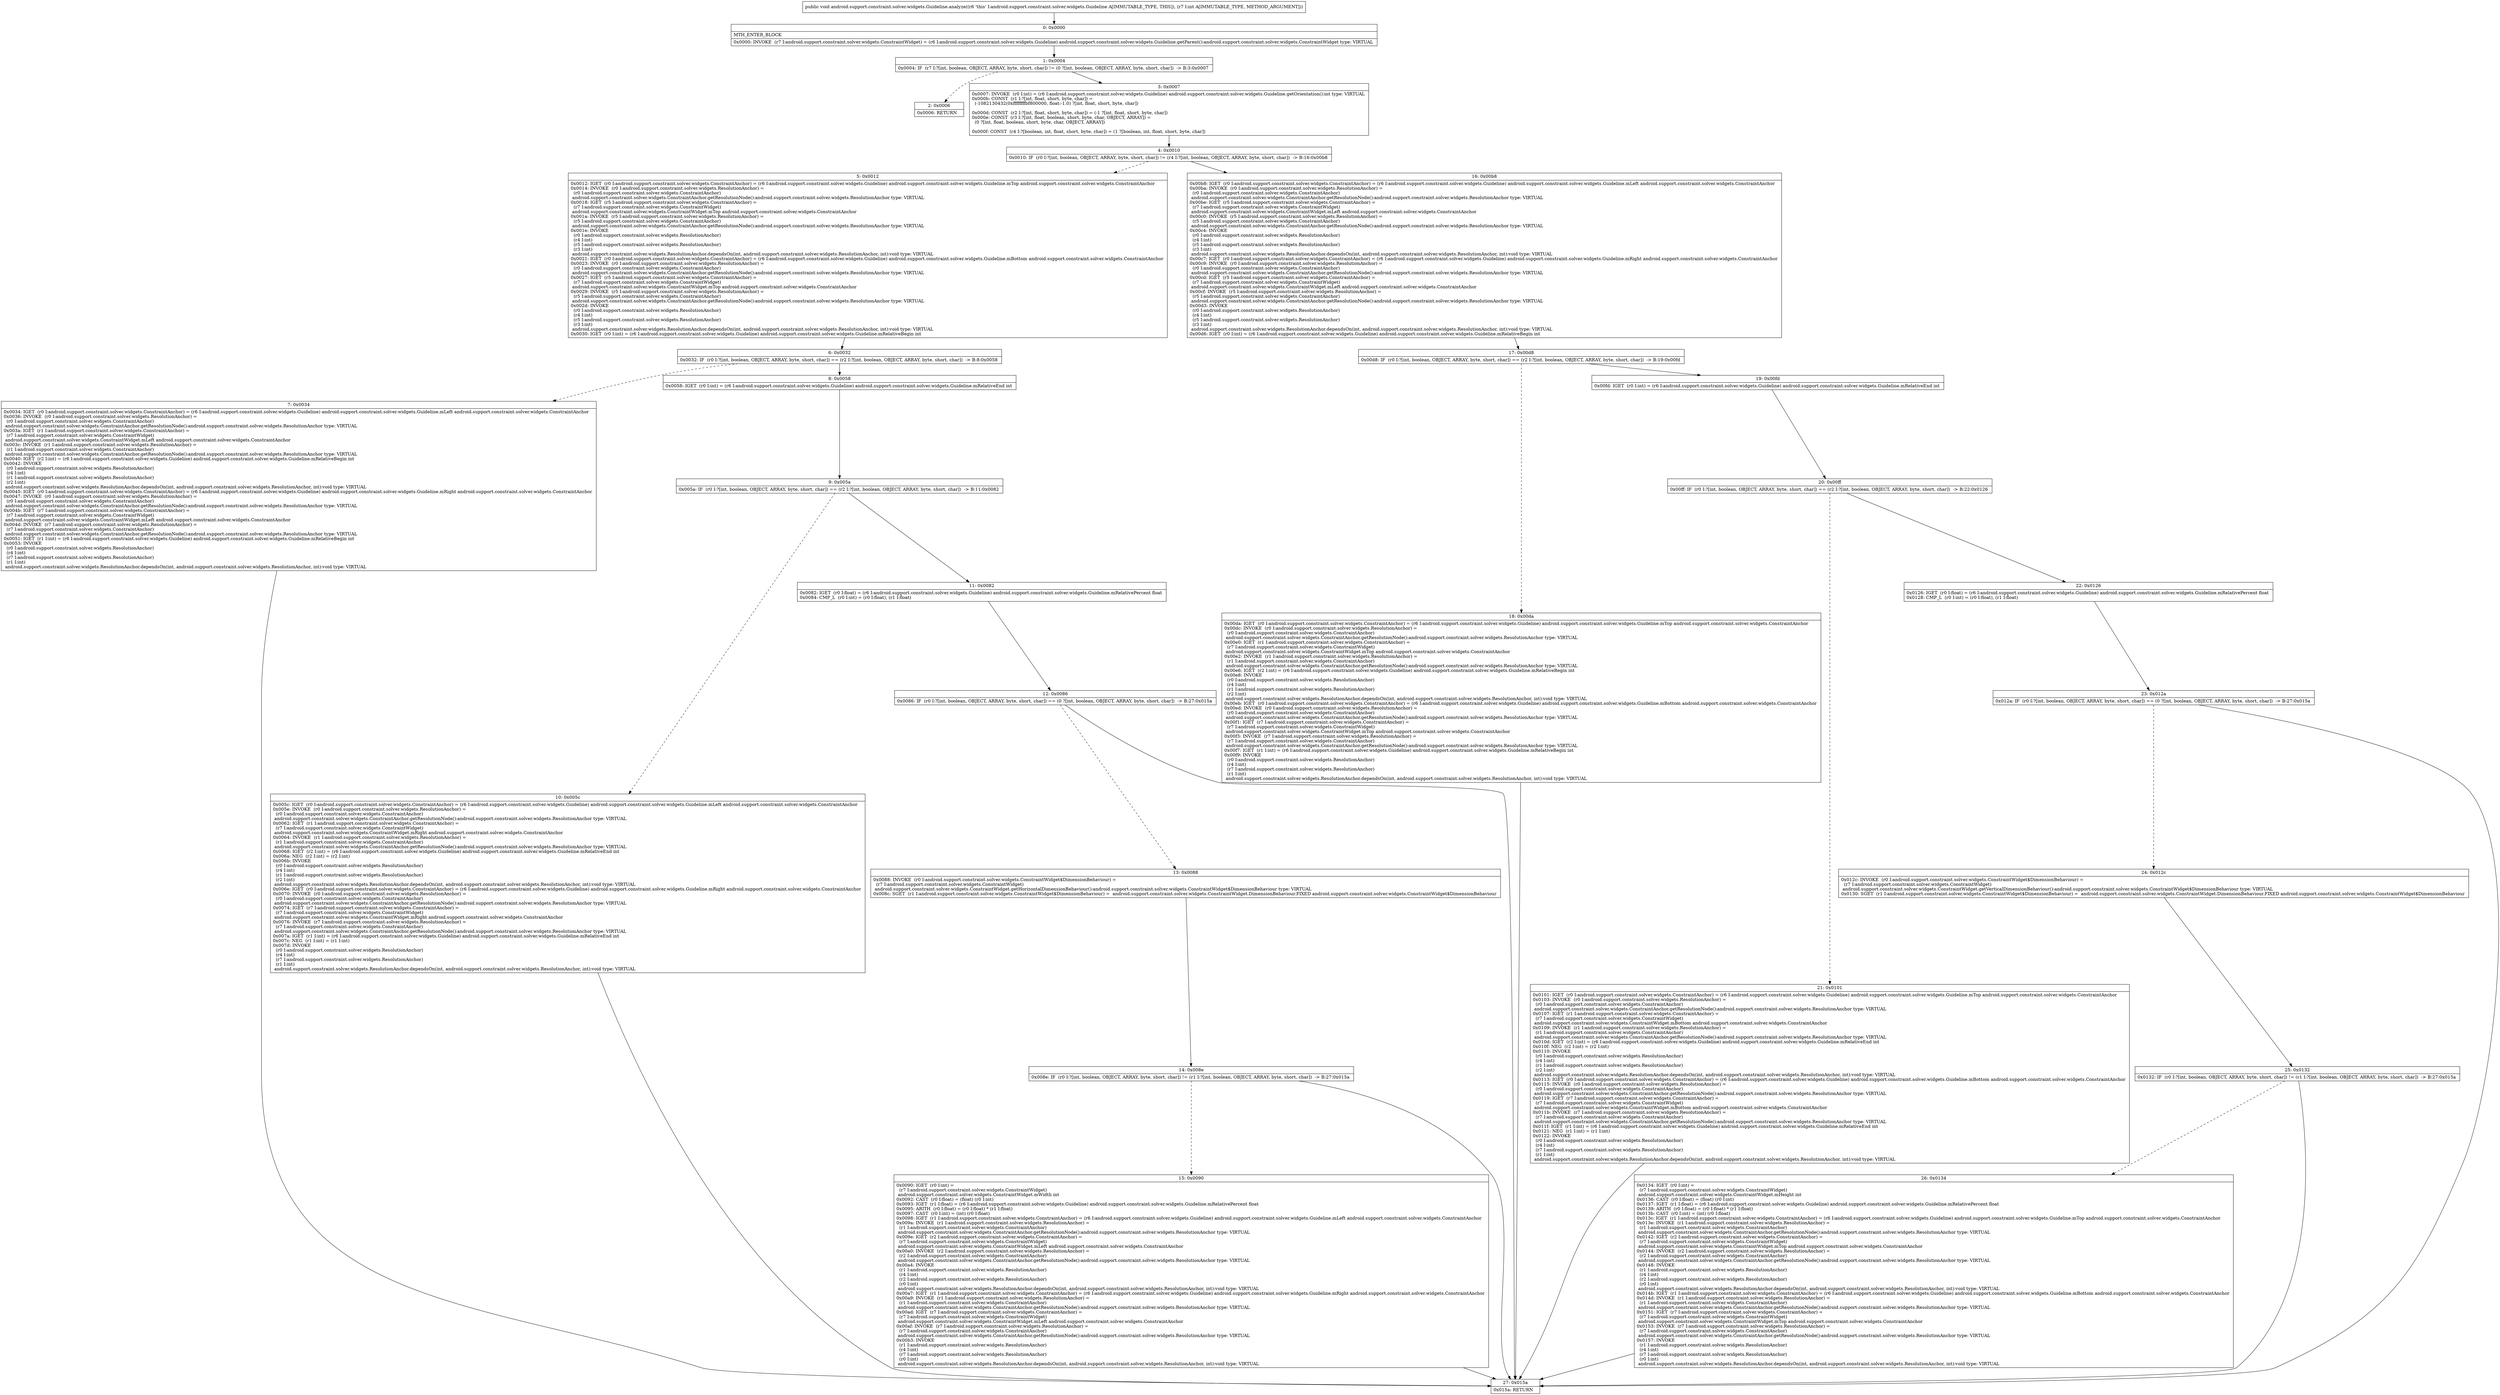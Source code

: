 digraph "CFG forandroid.support.constraint.solver.widgets.Guideline.analyze(I)V" {
Node_0 [shape=record,label="{0\:\ 0x0000|MTH_ENTER_BLOCK\l|0x0000: INVOKE  (r7 I:android.support.constraint.solver.widgets.ConstraintWidget) = (r6 I:android.support.constraint.solver.widgets.Guideline) android.support.constraint.solver.widgets.Guideline.getParent():android.support.constraint.solver.widgets.ConstraintWidget type: VIRTUAL \l}"];
Node_1 [shape=record,label="{1\:\ 0x0004|0x0004: IF  (r7 I:?[int, boolean, OBJECT, ARRAY, byte, short, char]) != (0 ?[int, boolean, OBJECT, ARRAY, byte, short, char])  \-\> B:3:0x0007 \l}"];
Node_2 [shape=record,label="{2\:\ 0x0006|0x0006: RETURN   \l}"];
Node_3 [shape=record,label="{3\:\ 0x0007|0x0007: INVOKE  (r0 I:int) = (r6 I:android.support.constraint.solver.widgets.Guideline) android.support.constraint.solver.widgets.Guideline.getOrientation():int type: VIRTUAL \l0x000b: CONST  (r1 I:?[int, float, short, byte, char]) = \l  (\-1082130432(0xffffffffbf800000, float:\-1.0) ?[int, float, short, byte, char])\l \l0x000d: CONST  (r2 I:?[int, float, short, byte, char]) = (\-1 ?[int, float, short, byte, char]) \l0x000e: CONST  (r3 I:?[int, float, boolean, short, byte, char, OBJECT, ARRAY]) = \l  (0 ?[int, float, boolean, short, byte, char, OBJECT, ARRAY])\l \l0x000f: CONST  (r4 I:?[boolean, int, float, short, byte, char]) = (1 ?[boolean, int, float, short, byte, char]) \l}"];
Node_4 [shape=record,label="{4\:\ 0x0010|0x0010: IF  (r0 I:?[int, boolean, OBJECT, ARRAY, byte, short, char]) != (r4 I:?[int, boolean, OBJECT, ARRAY, byte, short, char])  \-\> B:16:0x00b8 \l}"];
Node_5 [shape=record,label="{5\:\ 0x0012|0x0012: IGET  (r0 I:android.support.constraint.solver.widgets.ConstraintAnchor) = (r6 I:android.support.constraint.solver.widgets.Guideline) android.support.constraint.solver.widgets.Guideline.mTop android.support.constraint.solver.widgets.ConstraintAnchor \l0x0014: INVOKE  (r0 I:android.support.constraint.solver.widgets.ResolutionAnchor) = \l  (r0 I:android.support.constraint.solver.widgets.ConstraintAnchor)\l android.support.constraint.solver.widgets.ConstraintAnchor.getResolutionNode():android.support.constraint.solver.widgets.ResolutionAnchor type: VIRTUAL \l0x0018: IGET  (r5 I:android.support.constraint.solver.widgets.ConstraintAnchor) = \l  (r7 I:android.support.constraint.solver.widgets.ConstraintWidget)\l android.support.constraint.solver.widgets.ConstraintWidget.mTop android.support.constraint.solver.widgets.ConstraintAnchor \l0x001a: INVOKE  (r5 I:android.support.constraint.solver.widgets.ResolutionAnchor) = \l  (r5 I:android.support.constraint.solver.widgets.ConstraintAnchor)\l android.support.constraint.solver.widgets.ConstraintAnchor.getResolutionNode():android.support.constraint.solver.widgets.ResolutionAnchor type: VIRTUAL \l0x001e: INVOKE  \l  (r0 I:android.support.constraint.solver.widgets.ResolutionAnchor)\l  (r4 I:int)\l  (r5 I:android.support.constraint.solver.widgets.ResolutionAnchor)\l  (r3 I:int)\l android.support.constraint.solver.widgets.ResolutionAnchor.dependsOn(int, android.support.constraint.solver.widgets.ResolutionAnchor, int):void type: VIRTUAL \l0x0021: IGET  (r0 I:android.support.constraint.solver.widgets.ConstraintAnchor) = (r6 I:android.support.constraint.solver.widgets.Guideline) android.support.constraint.solver.widgets.Guideline.mBottom android.support.constraint.solver.widgets.ConstraintAnchor \l0x0023: INVOKE  (r0 I:android.support.constraint.solver.widgets.ResolutionAnchor) = \l  (r0 I:android.support.constraint.solver.widgets.ConstraintAnchor)\l android.support.constraint.solver.widgets.ConstraintAnchor.getResolutionNode():android.support.constraint.solver.widgets.ResolutionAnchor type: VIRTUAL \l0x0027: IGET  (r5 I:android.support.constraint.solver.widgets.ConstraintAnchor) = \l  (r7 I:android.support.constraint.solver.widgets.ConstraintWidget)\l android.support.constraint.solver.widgets.ConstraintWidget.mTop android.support.constraint.solver.widgets.ConstraintAnchor \l0x0029: INVOKE  (r5 I:android.support.constraint.solver.widgets.ResolutionAnchor) = \l  (r5 I:android.support.constraint.solver.widgets.ConstraintAnchor)\l android.support.constraint.solver.widgets.ConstraintAnchor.getResolutionNode():android.support.constraint.solver.widgets.ResolutionAnchor type: VIRTUAL \l0x002d: INVOKE  \l  (r0 I:android.support.constraint.solver.widgets.ResolutionAnchor)\l  (r4 I:int)\l  (r5 I:android.support.constraint.solver.widgets.ResolutionAnchor)\l  (r3 I:int)\l android.support.constraint.solver.widgets.ResolutionAnchor.dependsOn(int, android.support.constraint.solver.widgets.ResolutionAnchor, int):void type: VIRTUAL \l0x0030: IGET  (r0 I:int) = (r6 I:android.support.constraint.solver.widgets.Guideline) android.support.constraint.solver.widgets.Guideline.mRelativeBegin int \l}"];
Node_6 [shape=record,label="{6\:\ 0x0032|0x0032: IF  (r0 I:?[int, boolean, OBJECT, ARRAY, byte, short, char]) == (r2 I:?[int, boolean, OBJECT, ARRAY, byte, short, char])  \-\> B:8:0x0058 \l}"];
Node_7 [shape=record,label="{7\:\ 0x0034|0x0034: IGET  (r0 I:android.support.constraint.solver.widgets.ConstraintAnchor) = (r6 I:android.support.constraint.solver.widgets.Guideline) android.support.constraint.solver.widgets.Guideline.mLeft android.support.constraint.solver.widgets.ConstraintAnchor \l0x0036: INVOKE  (r0 I:android.support.constraint.solver.widgets.ResolutionAnchor) = \l  (r0 I:android.support.constraint.solver.widgets.ConstraintAnchor)\l android.support.constraint.solver.widgets.ConstraintAnchor.getResolutionNode():android.support.constraint.solver.widgets.ResolutionAnchor type: VIRTUAL \l0x003a: IGET  (r1 I:android.support.constraint.solver.widgets.ConstraintAnchor) = \l  (r7 I:android.support.constraint.solver.widgets.ConstraintWidget)\l android.support.constraint.solver.widgets.ConstraintWidget.mLeft android.support.constraint.solver.widgets.ConstraintAnchor \l0x003c: INVOKE  (r1 I:android.support.constraint.solver.widgets.ResolutionAnchor) = \l  (r1 I:android.support.constraint.solver.widgets.ConstraintAnchor)\l android.support.constraint.solver.widgets.ConstraintAnchor.getResolutionNode():android.support.constraint.solver.widgets.ResolutionAnchor type: VIRTUAL \l0x0040: IGET  (r2 I:int) = (r6 I:android.support.constraint.solver.widgets.Guideline) android.support.constraint.solver.widgets.Guideline.mRelativeBegin int \l0x0042: INVOKE  \l  (r0 I:android.support.constraint.solver.widgets.ResolutionAnchor)\l  (r4 I:int)\l  (r1 I:android.support.constraint.solver.widgets.ResolutionAnchor)\l  (r2 I:int)\l android.support.constraint.solver.widgets.ResolutionAnchor.dependsOn(int, android.support.constraint.solver.widgets.ResolutionAnchor, int):void type: VIRTUAL \l0x0045: IGET  (r0 I:android.support.constraint.solver.widgets.ConstraintAnchor) = (r6 I:android.support.constraint.solver.widgets.Guideline) android.support.constraint.solver.widgets.Guideline.mRight android.support.constraint.solver.widgets.ConstraintAnchor \l0x0047: INVOKE  (r0 I:android.support.constraint.solver.widgets.ResolutionAnchor) = \l  (r0 I:android.support.constraint.solver.widgets.ConstraintAnchor)\l android.support.constraint.solver.widgets.ConstraintAnchor.getResolutionNode():android.support.constraint.solver.widgets.ResolutionAnchor type: VIRTUAL \l0x004b: IGET  (r7 I:android.support.constraint.solver.widgets.ConstraintAnchor) = \l  (r7 I:android.support.constraint.solver.widgets.ConstraintWidget)\l android.support.constraint.solver.widgets.ConstraintWidget.mLeft android.support.constraint.solver.widgets.ConstraintAnchor \l0x004d: INVOKE  (r7 I:android.support.constraint.solver.widgets.ResolutionAnchor) = \l  (r7 I:android.support.constraint.solver.widgets.ConstraintAnchor)\l android.support.constraint.solver.widgets.ConstraintAnchor.getResolutionNode():android.support.constraint.solver.widgets.ResolutionAnchor type: VIRTUAL \l0x0051: IGET  (r1 I:int) = (r6 I:android.support.constraint.solver.widgets.Guideline) android.support.constraint.solver.widgets.Guideline.mRelativeBegin int \l0x0053: INVOKE  \l  (r0 I:android.support.constraint.solver.widgets.ResolutionAnchor)\l  (r4 I:int)\l  (r7 I:android.support.constraint.solver.widgets.ResolutionAnchor)\l  (r1 I:int)\l android.support.constraint.solver.widgets.ResolutionAnchor.dependsOn(int, android.support.constraint.solver.widgets.ResolutionAnchor, int):void type: VIRTUAL \l}"];
Node_8 [shape=record,label="{8\:\ 0x0058|0x0058: IGET  (r0 I:int) = (r6 I:android.support.constraint.solver.widgets.Guideline) android.support.constraint.solver.widgets.Guideline.mRelativeEnd int \l}"];
Node_9 [shape=record,label="{9\:\ 0x005a|0x005a: IF  (r0 I:?[int, boolean, OBJECT, ARRAY, byte, short, char]) == (r2 I:?[int, boolean, OBJECT, ARRAY, byte, short, char])  \-\> B:11:0x0082 \l}"];
Node_10 [shape=record,label="{10\:\ 0x005c|0x005c: IGET  (r0 I:android.support.constraint.solver.widgets.ConstraintAnchor) = (r6 I:android.support.constraint.solver.widgets.Guideline) android.support.constraint.solver.widgets.Guideline.mLeft android.support.constraint.solver.widgets.ConstraintAnchor \l0x005e: INVOKE  (r0 I:android.support.constraint.solver.widgets.ResolutionAnchor) = \l  (r0 I:android.support.constraint.solver.widgets.ConstraintAnchor)\l android.support.constraint.solver.widgets.ConstraintAnchor.getResolutionNode():android.support.constraint.solver.widgets.ResolutionAnchor type: VIRTUAL \l0x0062: IGET  (r1 I:android.support.constraint.solver.widgets.ConstraintAnchor) = \l  (r7 I:android.support.constraint.solver.widgets.ConstraintWidget)\l android.support.constraint.solver.widgets.ConstraintWidget.mRight android.support.constraint.solver.widgets.ConstraintAnchor \l0x0064: INVOKE  (r1 I:android.support.constraint.solver.widgets.ResolutionAnchor) = \l  (r1 I:android.support.constraint.solver.widgets.ConstraintAnchor)\l android.support.constraint.solver.widgets.ConstraintAnchor.getResolutionNode():android.support.constraint.solver.widgets.ResolutionAnchor type: VIRTUAL \l0x0068: IGET  (r2 I:int) = (r6 I:android.support.constraint.solver.widgets.Guideline) android.support.constraint.solver.widgets.Guideline.mRelativeEnd int \l0x006a: NEG  (r2 I:int) = (r2 I:int) \l0x006b: INVOKE  \l  (r0 I:android.support.constraint.solver.widgets.ResolutionAnchor)\l  (r4 I:int)\l  (r1 I:android.support.constraint.solver.widgets.ResolutionAnchor)\l  (r2 I:int)\l android.support.constraint.solver.widgets.ResolutionAnchor.dependsOn(int, android.support.constraint.solver.widgets.ResolutionAnchor, int):void type: VIRTUAL \l0x006e: IGET  (r0 I:android.support.constraint.solver.widgets.ConstraintAnchor) = (r6 I:android.support.constraint.solver.widgets.Guideline) android.support.constraint.solver.widgets.Guideline.mRight android.support.constraint.solver.widgets.ConstraintAnchor \l0x0070: INVOKE  (r0 I:android.support.constraint.solver.widgets.ResolutionAnchor) = \l  (r0 I:android.support.constraint.solver.widgets.ConstraintAnchor)\l android.support.constraint.solver.widgets.ConstraintAnchor.getResolutionNode():android.support.constraint.solver.widgets.ResolutionAnchor type: VIRTUAL \l0x0074: IGET  (r7 I:android.support.constraint.solver.widgets.ConstraintAnchor) = \l  (r7 I:android.support.constraint.solver.widgets.ConstraintWidget)\l android.support.constraint.solver.widgets.ConstraintWidget.mRight android.support.constraint.solver.widgets.ConstraintAnchor \l0x0076: INVOKE  (r7 I:android.support.constraint.solver.widgets.ResolutionAnchor) = \l  (r7 I:android.support.constraint.solver.widgets.ConstraintAnchor)\l android.support.constraint.solver.widgets.ConstraintAnchor.getResolutionNode():android.support.constraint.solver.widgets.ResolutionAnchor type: VIRTUAL \l0x007a: IGET  (r1 I:int) = (r6 I:android.support.constraint.solver.widgets.Guideline) android.support.constraint.solver.widgets.Guideline.mRelativeEnd int \l0x007c: NEG  (r1 I:int) = (r1 I:int) \l0x007d: INVOKE  \l  (r0 I:android.support.constraint.solver.widgets.ResolutionAnchor)\l  (r4 I:int)\l  (r7 I:android.support.constraint.solver.widgets.ResolutionAnchor)\l  (r1 I:int)\l android.support.constraint.solver.widgets.ResolutionAnchor.dependsOn(int, android.support.constraint.solver.widgets.ResolutionAnchor, int):void type: VIRTUAL \l}"];
Node_11 [shape=record,label="{11\:\ 0x0082|0x0082: IGET  (r0 I:float) = (r6 I:android.support.constraint.solver.widgets.Guideline) android.support.constraint.solver.widgets.Guideline.mRelativePercent float \l0x0084: CMP_L  (r0 I:int) = (r0 I:float), (r1 I:float) \l}"];
Node_12 [shape=record,label="{12\:\ 0x0086|0x0086: IF  (r0 I:?[int, boolean, OBJECT, ARRAY, byte, short, char]) == (0 ?[int, boolean, OBJECT, ARRAY, byte, short, char])  \-\> B:27:0x015a \l}"];
Node_13 [shape=record,label="{13\:\ 0x0088|0x0088: INVOKE  (r0 I:android.support.constraint.solver.widgets.ConstraintWidget$DimensionBehaviour) = \l  (r7 I:android.support.constraint.solver.widgets.ConstraintWidget)\l android.support.constraint.solver.widgets.ConstraintWidget.getHorizontalDimensionBehaviour():android.support.constraint.solver.widgets.ConstraintWidget$DimensionBehaviour type: VIRTUAL \l0x008c: SGET  (r1 I:android.support.constraint.solver.widgets.ConstraintWidget$DimensionBehaviour) =  android.support.constraint.solver.widgets.ConstraintWidget.DimensionBehaviour.FIXED android.support.constraint.solver.widgets.ConstraintWidget$DimensionBehaviour \l}"];
Node_14 [shape=record,label="{14\:\ 0x008e|0x008e: IF  (r0 I:?[int, boolean, OBJECT, ARRAY, byte, short, char]) != (r1 I:?[int, boolean, OBJECT, ARRAY, byte, short, char])  \-\> B:27:0x015a \l}"];
Node_15 [shape=record,label="{15\:\ 0x0090|0x0090: IGET  (r0 I:int) = \l  (r7 I:android.support.constraint.solver.widgets.ConstraintWidget)\l android.support.constraint.solver.widgets.ConstraintWidget.mWidth int \l0x0092: CAST  (r0 I:float) = (float) (r0 I:int) \l0x0093: IGET  (r1 I:float) = (r6 I:android.support.constraint.solver.widgets.Guideline) android.support.constraint.solver.widgets.Guideline.mRelativePercent float \l0x0095: ARITH  (r0 I:float) = (r0 I:float) * (r1 I:float) \l0x0097: CAST  (r0 I:int) = (int) (r0 I:float) \l0x0098: IGET  (r1 I:android.support.constraint.solver.widgets.ConstraintAnchor) = (r6 I:android.support.constraint.solver.widgets.Guideline) android.support.constraint.solver.widgets.Guideline.mLeft android.support.constraint.solver.widgets.ConstraintAnchor \l0x009a: INVOKE  (r1 I:android.support.constraint.solver.widgets.ResolutionAnchor) = \l  (r1 I:android.support.constraint.solver.widgets.ConstraintAnchor)\l android.support.constraint.solver.widgets.ConstraintAnchor.getResolutionNode():android.support.constraint.solver.widgets.ResolutionAnchor type: VIRTUAL \l0x009e: IGET  (r2 I:android.support.constraint.solver.widgets.ConstraintAnchor) = \l  (r7 I:android.support.constraint.solver.widgets.ConstraintWidget)\l android.support.constraint.solver.widgets.ConstraintWidget.mLeft android.support.constraint.solver.widgets.ConstraintAnchor \l0x00a0: INVOKE  (r2 I:android.support.constraint.solver.widgets.ResolutionAnchor) = \l  (r2 I:android.support.constraint.solver.widgets.ConstraintAnchor)\l android.support.constraint.solver.widgets.ConstraintAnchor.getResolutionNode():android.support.constraint.solver.widgets.ResolutionAnchor type: VIRTUAL \l0x00a4: INVOKE  \l  (r1 I:android.support.constraint.solver.widgets.ResolutionAnchor)\l  (r4 I:int)\l  (r2 I:android.support.constraint.solver.widgets.ResolutionAnchor)\l  (r0 I:int)\l android.support.constraint.solver.widgets.ResolutionAnchor.dependsOn(int, android.support.constraint.solver.widgets.ResolutionAnchor, int):void type: VIRTUAL \l0x00a7: IGET  (r1 I:android.support.constraint.solver.widgets.ConstraintAnchor) = (r6 I:android.support.constraint.solver.widgets.Guideline) android.support.constraint.solver.widgets.Guideline.mRight android.support.constraint.solver.widgets.ConstraintAnchor \l0x00a9: INVOKE  (r1 I:android.support.constraint.solver.widgets.ResolutionAnchor) = \l  (r1 I:android.support.constraint.solver.widgets.ConstraintAnchor)\l android.support.constraint.solver.widgets.ConstraintAnchor.getResolutionNode():android.support.constraint.solver.widgets.ResolutionAnchor type: VIRTUAL \l0x00ad: IGET  (r7 I:android.support.constraint.solver.widgets.ConstraintAnchor) = \l  (r7 I:android.support.constraint.solver.widgets.ConstraintWidget)\l android.support.constraint.solver.widgets.ConstraintWidget.mLeft android.support.constraint.solver.widgets.ConstraintAnchor \l0x00af: INVOKE  (r7 I:android.support.constraint.solver.widgets.ResolutionAnchor) = \l  (r7 I:android.support.constraint.solver.widgets.ConstraintAnchor)\l android.support.constraint.solver.widgets.ConstraintAnchor.getResolutionNode():android.support.constraint.solver.widgets.ResolutionAnchor type: VIRTUAL \l0x00b3: INVOKE  \l  (r1 I:android.support.constraint.solver.widgets.ResolutionAnchor)\l  (r4 I:int)\l  (r7 I:android.support.constraint.solver.widgets.ResolutionAnchor)\l  (r0 I:int)\l android.support.constraint.solver.widgets.ResolutionAnchor.dependsOn(int, android.support.constraint.solver.widgets.ResolutionAnchor, int):void type: VIRTUAL \l}"];
Node_16 [shape=record,label="{16\:\ 0x00b8|0x00b8: IGET  (r0 I:android.support.constraint.solver.widgets.ConstraintAnchor) = (r6 I:android.support.constraint.solver.widgets.Guideline) android.support.constraint.solver.widgets.Guideline.mLeft android.support.constraint.solver.widgets.ConstraintAnchor \l0x00ba: INVOKE  (r0 I:android.support.constraint.solver.widgets.ResolutionAnchor) = \l  (r0 I:android.support.constraint.solver.widgets.ConstraintAnchor)\l android.support.constraint.solver.widgets.ConstraintAnchor.getResolutionNode():android.support.constraint.solver.widgets.ResolutionAnchor type: VIRTUAL \l0x00be: IGET  (r5 I:android.support.constraint.solver.widgets.ConstraintAnchor) = \l  (r7 I:android.support.constraint.solver.widgets.ConstraintWidget)\l android.support.constraint.solver.widgets.ConstraintWidget.mLeft android.support.constraint.solver.widgets.ConstraintAnchor \l0x00c0: INVOKE  (r5 I:android.support.constraint.solver.widgets.ResolutionAnchor) = \l  (r5 I:android.support.constraint.solver.widgets.ConstraintAnchor)\l android.support.constraint.solver.widgets.ConstraintAnchor.getResolutionNode():android.support.constraint.solver.widgets.ResolutionAnchor type: VIRTUAL \l0x00c4: INVOKE  \l  (r0 I:android.support.constraint.solver.widgets.ResolutionAnchor)\l  (r4 I:int)\l  (r5 I:android.support.constraint.solver.widgets.ResolutionAnchor)\l  (r3 I:int)\l android.support.constraint.solver.widgets.ResolutionAnchor.dependsOn(int, android.support.constraint.solver.widgets.ResolutionAnchor, int):void type: VIRTUAL \l0x00c7: IGET  (r0 I:android.support.constraint.solver.widgets.ConstraintAnchor) = (r6 I:android.support.constraint.solver.widgets.Guideline) android.support.constraint.solver.widgets.Guideline.mRight android.support.constraint.solver.widgets.ConstraintAnchor \l0x00c9: INVOKE  (r0 I:android.support.constraint.solver.widgets.ResolutionAnchor) = \l  (r0 I:android.support.constraint.solver.widgets.ConstraintAnchor)\l android.support.constraint.solver.widgets.ConstraintAnchor.getResolutionNode():android.support.constraint.solver.widgets.ResolutionAnchor type: VIRTUAL \l0x00cd: IGET  (r5 I:android.support.constraint.solver.widgets.ConstraintAnchor) = \l  (r7 I:android.support.constraint.solver.widgets.ConstraintWidget)\l android.support.constraint.solver.widgets.ConstraintWidget.mLeft android.support.constraint.solver.widgets.ConstraintAnchor \l0x00cf: INVOKE  (r5 I:android.support.constraint.solver.widgets.ResolutionAnchor) = \l  (r5 I:android.support.constraint.solver.widgets.ConstraintAnchor)\l android.support.constraint.solver.widgets.ConstraintAnchor.getResolutionNode():android.support.constraint.solver.widgets.ResolutionAnchor type: VIRTUAL \l0x00d3: INVOKE  \l  (r0 I:android.support.constraint.solver.widgets.ResolutionAnchor)\l  (r4 I:int)\l  (r5 I:android.support.constraint.solver.widgets.ResolutionAnchor)\l  (r3 I:int)\l android.support.constraint.solver.widgets.ResolutionAnchor.dependsOn(int, android.support.constraint.solver.widgets.ResolutionAnchor, int):void type: VIRTUAL \l0x00d6: IGET  (r0 I:int) = (r6 I:android.support.constraint.solver.widgets.Guideline) android.support.constraint.solver.widgets.Guideline.mRelativeBegin int \l}"];
Node_17 [shape=record,label="{17\:\ 0x00d8|0x00d8: IF  (r0 I:?[int, boolean, OBJECT, ARRAY, byte, short, char]) == (r2 I:?[int, boolean, OBJECT, ARRAY, byte, short, char])  \-\> B:19:0x00fd \l}"];
Node_18 [shape=record,label="{18\:\ 0x00da|0x00da: IGET  (r0 I:android.support.constraint.solver.widgets.ConstraintAnchor) = (r6 I:android.support.constraint.solver.widgets.Guideline) android.support.constraint.solver.widgets.Guideline.mTop android.support.constraint.solver.widgets.ConstraintAnchor \l0x00dc: INVOKE  (r0 I:android.support.constraint.solver.widgets.ResolutionAnchor) = \l  (r0 I:android.support.constraint.solver.widgets.ConstraintAnchor)\l android.support.constraint.solver.widgets.ConstraintAnchor.getResolutionNode():android.support.constraint.solver.widgets.ResolutionAnchor type: VIRTUAL \l0x00e0: IGET  (r1 I:android.support.constraint.solver.widgets.ConstraintAnchor) = \l  (r7 I:android.support.constraint.solver.widgets.ConstraintWidget)\l android.support.constraint.solver.widgets.ConstraintWidget.mTop android.support.constraint.solver.widgets.ConstraintAnchor \l0x00e2: INVOKE  (r1 I:android.support.constraint.solver.widgets.ResolutionAnchor) = \l  (r1 I:android.support.constraint.solver.widgets.ConstraintAnchor)\l android.support.constraint.solver.widgets.ConstraintAnchor.getResolutionNode():android.support.constraint.solver.widgets.ResolutionAnchor type: VIRTUAL \l0x00e6: IGET  (r2 I:int) = (r6 I:android.support.constraint.solver.widgets.Guideline) android.support.constraint.solver.widgets.Guideline.mRelativeBegin int \l0x00e8: INVOKE  \l  (r0 I:android.support.constraint.solver.widgets.ResolutionAnchor)\l  (r4 I:int)\l  (r1 I:android.support.constraint.solver.widgets.ResolutionAnchor)\l  (r2 I:int)\l android.support.constraint.solver.widgets.ResolutionAnchor.dependsOn(int, android.support.constraint.solver.widgets.ResolutionAnchor, int):void type: VIRTUAL \l0x00eb: IGET  (r0 I:android.support.constraint.solver.widgets.ConstraintAnchor) = (r6 I:android.support.constraint.solver.widgets.Guideline) android.support.constraint.solver.widgets.Guideline.mBottom android.support.constraint.solver.widgets.ConstraintAnchor \l0x00ed: INVOKE  (r0 I:android.support.constraint.solver.widgets.ResolutionAnchor) = \l  (r0 I:android.support.constraint.solver.widgets.ConstraintAnchor)\l android.support.constraint.solver.widgets.ConstraintAnchor.getResolutionNode():android.support.constraint.solver.widgets.ResolutionAnchor type: VIRTUAL \l0x00f1: IGET  (r7 I:android.support.constraint.solver.widgets.ConstraintAnchor) = \l  (r7 I:android.support.constraint.solver.widgets.ConstraintWidget)\l android.support.constraint.solver.widgets.ConstraintWidget.mTop android.support.constraint.solver.widgets.ConstraintAnchor \l0x00f3: INVOKE  (r7 I:android.support.constraint.solver.widgets.ResolutionAnchor) = \l  (r7 I:android.support.constraint.solver.widgets.ConstraintAnchor)\l android.support.constraint.solver.widgets.ConstraintAnchor.getResolutionNode():android.support.constraint.solver.widgets.ResolutionAnchor type: VIRTUAL \l0x00f7: IGET  (r1 I:int) = (r6 I:android.support.constraint.solver.widgets.Guideline) android.support.constraint.solver.widgets.Guideline.mRelativeBegin int \l0x00f9: INVOKE  \l  (r0 I:android.support.constraint.solver.widgets.ResolutionAnchor)\l  (r4 I:int)\l  (r7 I:android.support.constraint.solver.widgets.ResolutionAnchor)\l  (r1 I:int)\l android.support.constraint.solver.widgets.ResolutionAnchor.dependsOn(int, android.support.constraint.solver.widgets.ResolutionAnchor, int):void type: VIRTUAL \l}"];
Node_19 [shape=record,label="{19\:\ 0x00fd|0x00fd: IGET  (r0 I:int) = (r6 I:android.support.constraint.solver.widgets.Guideline) android.support.constraint.solver.widgets.Guideline.mRelativeEnd int \l}"];
Node_20 [shape=record,label="{20\:\ 0x00ff|0x00ff: IF  (r0 I:?[int, boolean, OBJECT, ARRAY, byte, short, char]) == (r2 I:?[int, boolean, OBJECT, ARRAY, byte, short, char])  \-\> B:22:0x0126 \l}"];
Node_21 [shape=record,label="{21\:\ 0x0101|0x0101: IGET  (r0 I:android.support.constraint.solver.widgets.ConstraintAnchor) = (r6 I:android.support.constraint.solver.widgets.Guideline) android.support.constraint.solver.widgets.Guideline.mTop android.support.constraint.solver.widgets.ConstraintAnchor \l0x0103: INVOKE  (r0 I:android.support.constraint.solver.widgets.ResolutionAnchor) = \l  (r0 I:android.support.constraint.solver.widgets.ConstraintAnchor)\l android.support.constraint.solver.widgets.ConstraintAnchor.getResolutionNode():android.support.constraint.solver.widgets.ResolutionAnchor type: VIRTUAL \l0x0107: IGET  (r1 I:android.support.constraint.solver.widgets.ConstraintAnchor) = \l  (r7 I:android.support.constraint.solver.widgets.ConstraintWidget)\l android.support.constraint.solver.widgets.ConstraintWidget.mBottom android.support.constraint.solver.widgets.ConstraintAnchor \l0x0109: INVOKE  (r1 I:android.support.constraint.solver.widgets.ResolutionAnchor) = \l  (r1 I:android.support.constraint.solver.widgets.ConstraintAnchor)\l android.support.constraint.solver.widgets.ConstraintAnchor.getResolutionNode():android.support.constraint.solver.widgets.ResolutionAnchor type: VIRTUAL \l0x010d: IGET  (r2 I:int) = (r6 I:android.support.constraint.solver.widgets.Guideline) android.support.constraint.solver.widgets.Guideline.mRelativeEnd int \l0x010f: NEG  (r2 I:int) = (r2 I:int) \l0x0110: INVOKE  \l  (r0 I:android.support.constraint.solver.widgets.ResolutionAnchor)\l  (r4 I:int)\l  (r1 I:android.support.constraint.solver.widgets.ResolutionAnchor)\l  (r2 I:int)\l android.support.constraint.solver.widgets.ResolutionAnchor.dependsOn(int, android.support.constraint.solver.widgets.ResolutionAnchor, int):void type: VIRTUAL \l0x0113: IGET  (r0 I:android.support.constraint.solver.widgets.ConstraintAnchor) = (r6 I:android.support.constraint.solver.widgets.Guideline) android.support.constraint.solver.widgets.Guideline.mBottom android.support.constraint.solver.widgets.ConstraintAnchor \l0x0115: INVOKE  (r0 I:android.support.constraint.solver.widgets.ResolutionAnchor) = \l  (r0 I:android.support.constraint.solver.widgets.ConstraintAnchor)\l android.support.constraint.solver.widgets.ConstraintAnchor.getResolutionNode():android.support.constraint.solver.widgets.ResolutionAnchor type: VIRTUAL \l0x0119: IGET  (r7 I:android.support.constraint.solver.widgets.ConstraintAnchor) = \l  (r7 I:android.support.constraint.solver.widgets.ConstraintWidget)\l android.support.constraint.solver.widgets.ConstraintWidget.mBottom android.support.constraint.solver.widgets.ConstraintAnchor \l0x011b: INVOKE  (r7 I:android.support.constraint.solver.widgets.ResolutionAnchor) = \l  (r7 I:android.support.constraint.solver.widgets.ConstraintAnchor)\l android.support.constraint.solver.widgets.ConstraintAnchor.getResolutionNode():android.support.constraint.solver.widgets.ResolutionAnchor type: VIRTUAL \l0x011f: IGET  (r1 I:int) = (r6 I:android.support.constraint.solver.widgets.Guideline) android.support.constraint.solver.widgets.Guideline.mRelativeEnd int \l0x0121: NEG  (r1 I:int) = (r1 I:int) \l0x0122: INVOKE  \l  (r0 I:android.support.constraint.solver.widgets.ResolutionAnchor)\l  (r4 I:int)\l  (r7 I:android.support.constraint.solver.widgets.ResolutionAnchor)\l  (r1 I:int)\l android.support.constraint.solver.widgets.ResolutionAnchor.dependsOn(int, android.support.constraint.solver.widgets.ResolutionAnchor, int):void type: VIRTUAL \l}"];
Node_22 [shape=record,label="{22\:\ 0x0126|0x0126: IGET  (r0 I:float) = (r6 I:android.support.constraint.solver.widgets.Guideline) android.support.constraint.solver.widgets.Guideline.mRelativePercent float \l0x0128: CMP_L  (r0 I:int) = (r0 I:float), (r1 I:float) \l}"];
Node_23 [shape=record,label="{23\:\ 0x012a|0x012a: IF  (r0 I:?[int, boolean, OBJECT, ARRAY, byte, short, char]) == (0 ?[int, boolean, OBJECT, ARRAY, byte, short, char])  \-\> B:27:0x015a \l}"];
Node_24 [shape=record,label="{24\:\ 0x012c|0x012c: INVOKE  (r0 I:android.support.constraint.solver.widgets.ConstraintWidget$DimensionBehaviour) = \l  (r7 I:android.support.constraint.solver.widgets.ConstraintWidget)\l android.support.constraint.solver.widgets.ConstraintWidget.getVerticalDimensionBehaviour():android.support.constraint.solver.widgets.ConstraintWidget$DimensionBehaviour type: VIRTUAL \l0x0130: SGET  (r1 I:android.support.constraint.solver.widgets.ConstraintWidget$DimensionBehaviour) =  android.support.constraint.solver.widgets.ConstraintWidget.DimensionBehaviour.FIXED android.support.constraint.solver.widgets.ConstraintWidget$DimensionBehaviour \l}"];
Node_25 [shape=record,label="{25\:\ 0x0132|0x0132: IF  (r0 I:?[int, boolean, OBJECT, ARRAY, byte, short, char]) != (r1 I:?[int, boolean, OBJECT, ARRAY, byte, short, char])  \-\> B:27:0x015a \l}"];
Node_26 [shape=record,label="{26\:\ 0x0134|0x0134: IGET  (r0 I:int) = \l  (r7 I:android.support.constraint.solver.widgets.ConstraintWidget)\l android.support.constraint.solver.widgets.ConstraintWidget.mHeight int \l0x0136: CAST  (r0 I:float) = (float) (r0 I:int) \l0x0137: IGET  (r1 I:float) = (r6 I:android.support.constraint.solver.widgets.Guideline) android.support.constraint.solver.widgets.Guideline.mRelativePercent float \l0x0139: ARITH  (r0 I:float) = (r0 I:float) * (r1 I:float) \l0x013b: CAST  (r0 I:int) = (int) (r0 I:float) \l0x013c: IGET  (r1 I:android.support.constraint.solver.widgets.ConstraintAnchor) = (r6 I:android.support.constraint.solver.widgets.Guideline) android.support.constraint.solver.widgets.Guideline.mTop android.support.constraint.solver.widgets.ConstraintAnchor \l0x013e: INVOKE  (r1 I:android.support.constraint.solver.widgets.ResolutionAnchor) = \l  (r1 I:android.support.constraint.solver.widgets.ConstraintAnchor)\l android.support.constraint.solver.widgets.ConstraintAnchor.getResolutionNode():android.support.constraint.solver.widgets.ResolutionAnchor type: VIRTUAL \l0x0142: IGET  (r2 I:android.support.constraint.solver.widgets.ConstraintAnchor) = \l  (r7 I:android.support.constraint.solver.widgets.ConstraintWidget)\l android.support.constraint.solver.widgets.ConstraintWidget.mTop android.support.constraint.solver.widgets.ConstraintAnchor \l0x0144: INVOKE  (r2 I:android.support.constraint.solver.widgets.ResolutionAnchor) = \l  (r2 I:android.support.constraint.solver.widgets.ConstraintAnchor)\l android.support.constraint.solver.widgets.ConstraintAnchor.getResolutionNode():android.support.constraint.solver.widgets.ResolutionAnchor type: VIRTUAL \l0x0148: INVOKE  \l  (r1 I:android.support.constraint.solver.widgets.ResolutionAnchor)\l  (r4 I:int)\l  (r2 I:android.support.constraint.solver.widgets.ResolutionAnchor)\l  (r0 I:int)\l android.support.constraint.solver.widgets.ResolutionAnchor.dependsOn(int, android.support.constraint.solver.widgets.ResolutionAnchor, int):void type: VIRTUAL \l0x014b: IGET  (r1 I:android.support.constraint.solver.widgets.ConstraintAnchor) = (r6 I:android.support.constraint.solver.widgets.Guideline) android.support.constraint.solver.widgets.Guideline.mBottom android.support.constraint.solver.widgets.ConstraintAnchor \l0x014d: INVOKE  (r1 I:android.support.constraint.solver.widgets.ResolutionAnchor) = \l  (r1 I:android.support.constraint.solver.widgets.ConstraintAnchor)\l android.support.constraint.solver.widgets.ConstraintAnchor.getResolutionNode():android.support.constraint.solver.widgets.ResolutionAnchor type: VIRTUAL \l0x0151: IGET  (r7 I:android.support.constraint.solver.widgets.ConstraintAnchor) = \l  (r7 I:android.support.constraint.solver.widgets.ConstraintWidget)\l android.support.constraint.solver.widgets.ConstraintWidget.mTop android.support.constraint.solver.widgets.ConstraintAnchor \l0x0153: INVOKE  (r7 I:android.support.constraint.solver.widgets.ResolutionAnchor) = \l  (r7 I:android.support.constraint.solver.widgets.ConstraintAnchor)\l android.support.constraint.solver.widgets.ConstraintAnchor.getResolutionNode():android.support.constraint.solver.widgets.ResolutionAnchor type: VIRTUAL \l0x0157: INVOKE  \l  (r1 I:android.support.constraint.solver.widgets.ResolutionAnchor)\l  (r4 I:int)\l  (r7 I:android.support.constraint.solver.widgets.ResolutionAnchor)\l  (r0 I:int)\l android.support.constraint.solver.widgets.ResolutionAnchor.dependsOn(int, android.support.constraint.solver.widgets.ResolutionAnchor, int):void type: VIRTUAL \l}"];
Node_27 [shape=record,label="{27\:\ 0x015a|0x015a: RETURN   \l}"];
MethodNode[shape=record,label="{public void android.support.constraint.solver.widgets.Guideline.analyze((r6 'this' I:android.support.constraint.solver.widgets.Guideline A[IMMUTABLE_TYPE, THIS]), (r7 I:int A[IMMUTABLE_TYPE, METHOD_ARGUMENT])) }"];
MethodNode -> Node_0;
Node_0 -> Node_1;
Node_1 -> Node_2[style=dashed];
Node_1 -> Node_3;
Node_3 -> Node_4;
Node_4 -> Node_5[style=dashed];
Node_4 -> Node_16;
Node_5 -> Node_6;
Node_6 -> Node_7[style=dashed];
Node_6 -> Node_8;
Node_7 -> Node_27;
Node_8 -> Node_9;
Node_9 -> Node_10[style=dashed];
Node_9 -> Node_11;
Node_10 -> Node_27;
Node_11 -> Node_12;
Node_12 -> Node_13[style=dashed];
Node_12 -> Node_27;
Node_13 -> Node_14;
Node_14 -> Node_15[style=dashed];
Node_14 -> Node_27;
Node_15 -> Node_27;
Node_16 -> Node_17;
Node_17 -> Node_18[style=dashed];
Node_17 -> Node_19;
Node_18 -> Node_27;
Node_19 -> Node_20;
Node_20 -> Node_21[style=dashed];
Node_20 -> Node_22;
Node_21 -> Node_27;
Node_22 -> Node_23;
Node_23 -> Node_24[style=dashed];
Node_23 -> Node_27;
Node_24 -> Node_25;
Node_25 -> Node_26[style=dashed];
Node_25 -> Node_27;
Node_26 -> Node_27;
}


